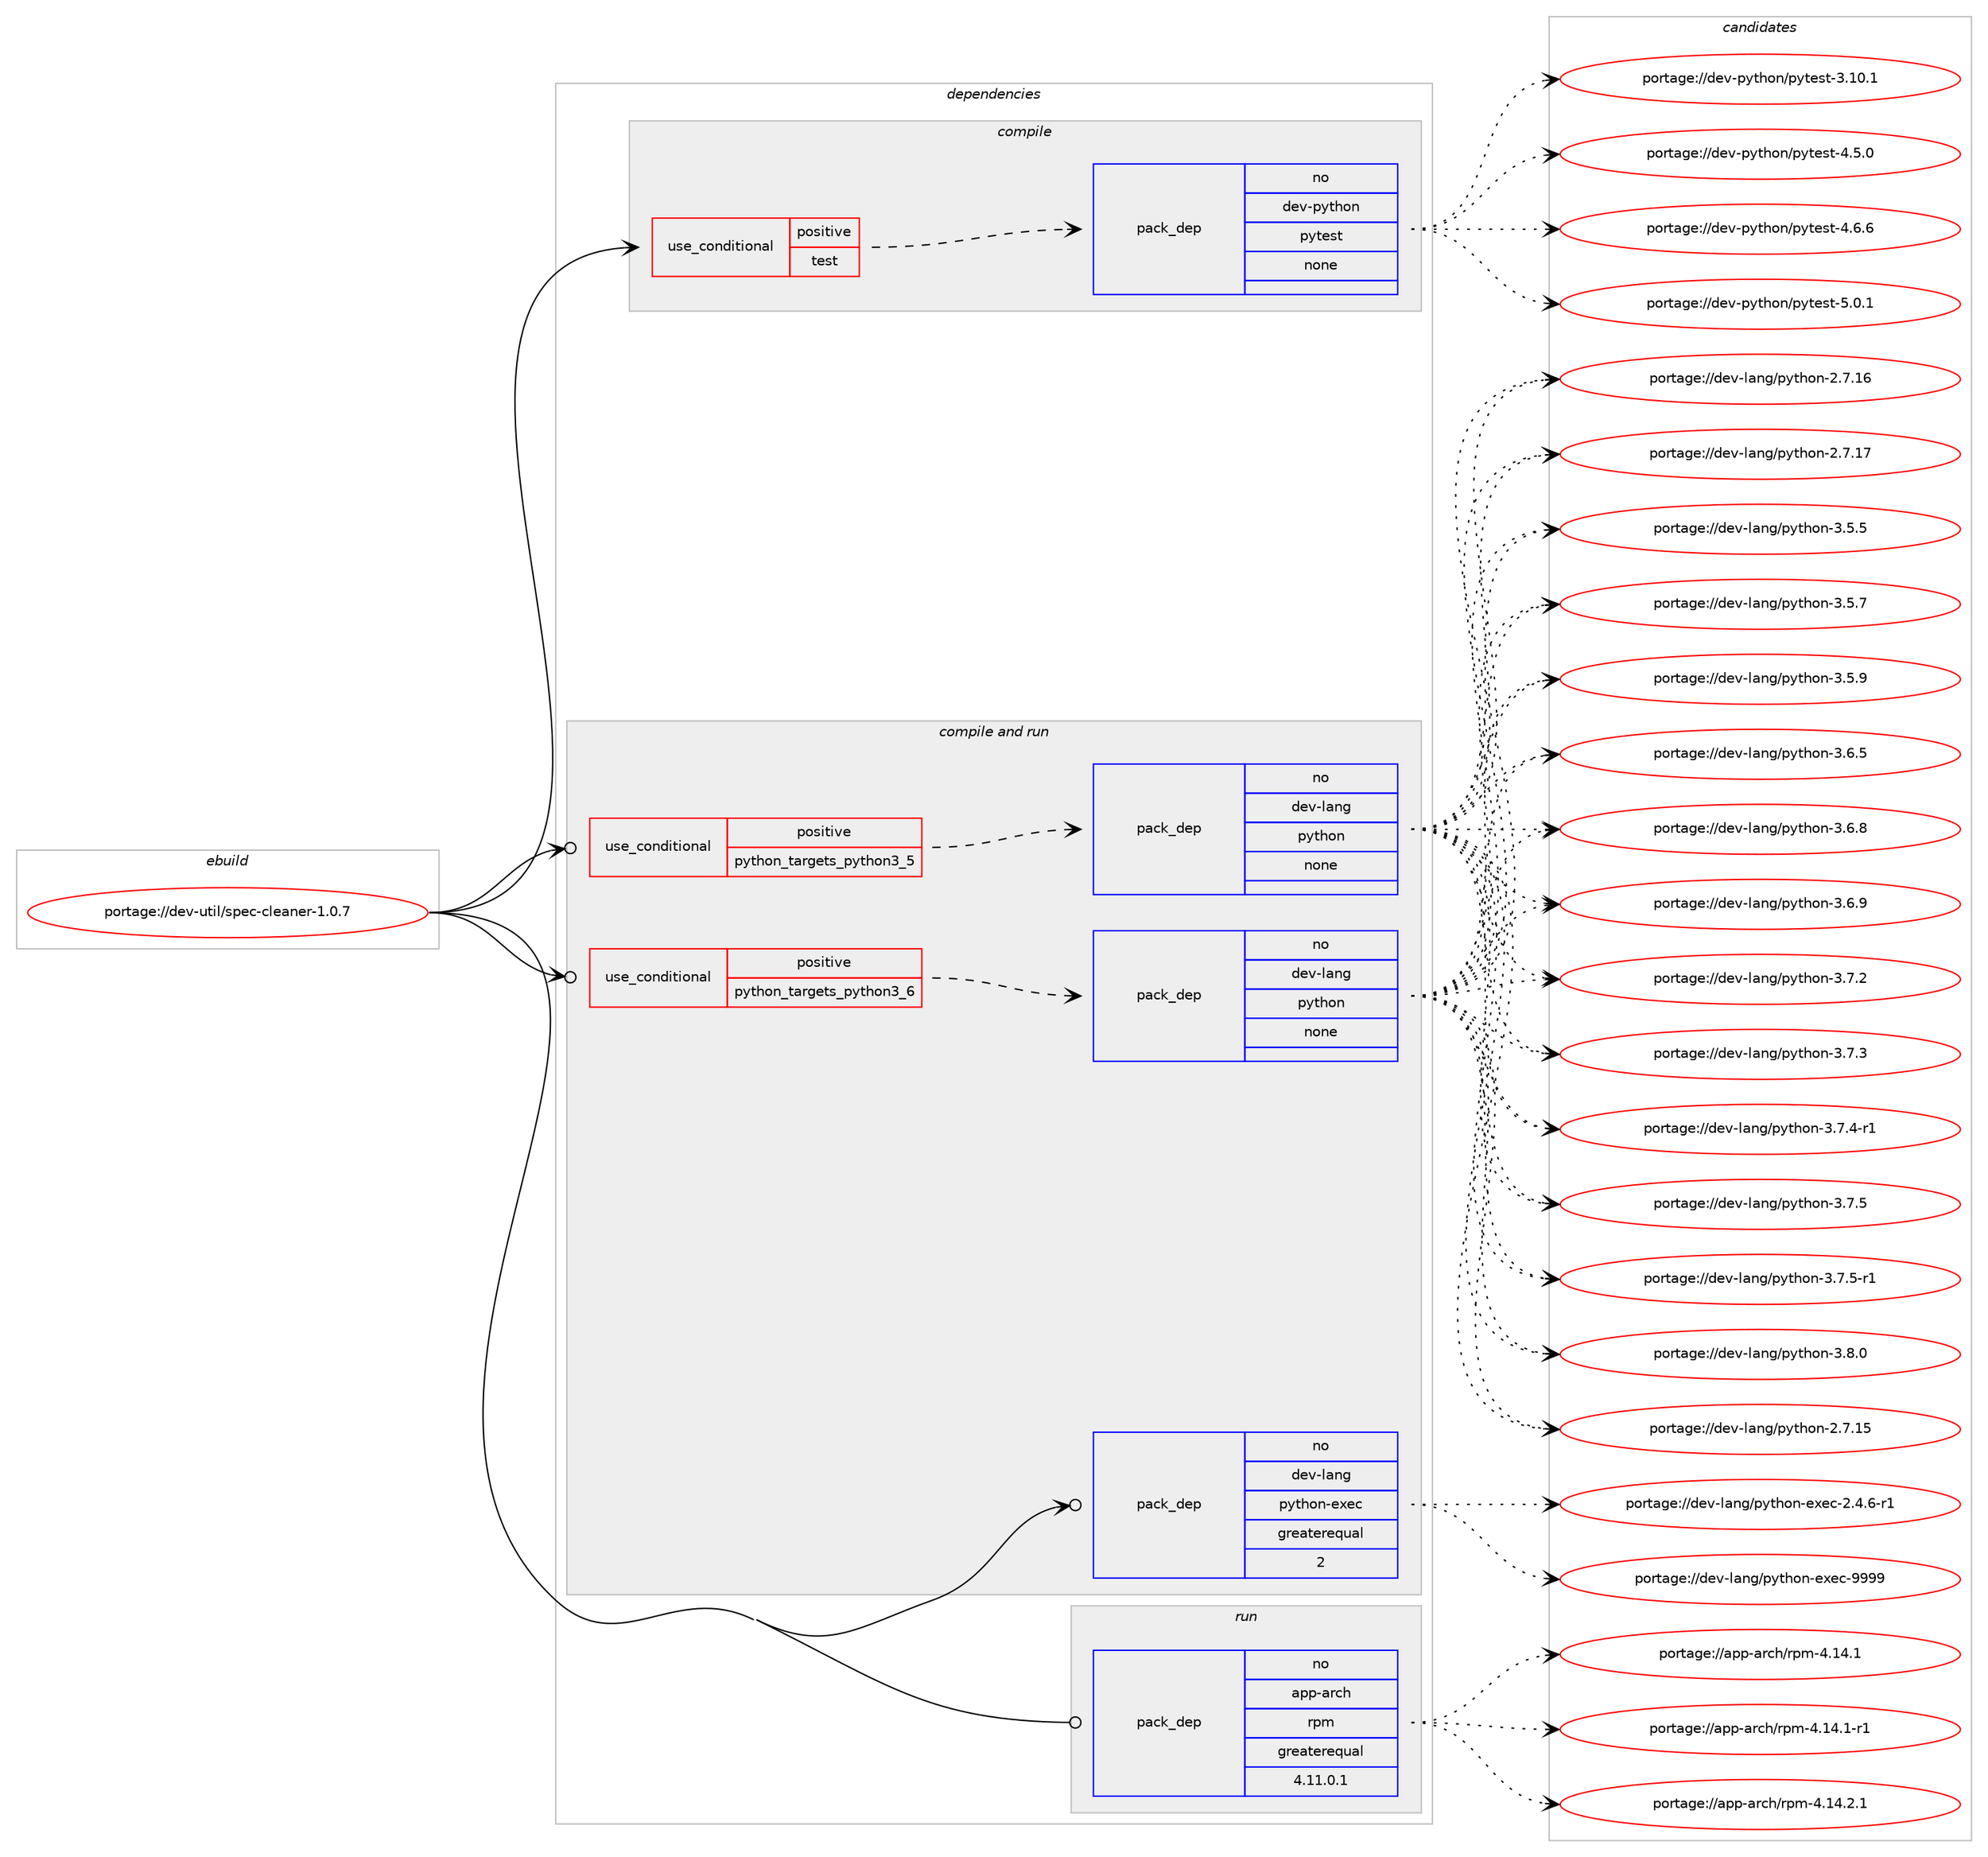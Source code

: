 digraph prolog {

# *************
# Graph options
# *************

newrank=true;
concentrate=true;
compound=true;
graph [rankdir=LR,fontname=Helvetica,fontsize=10,ranksep=1.5];#, ranksep=2.5, nodesep=0.2];
edge  [arrowhead=vee];
node  [fontname=Helvetica,fontsize=10];

# **********
# The ebuild
# **********

subgraph cluster_leftcol {
color=gray;
rank=same;
label=<<i>ebuild</i>>;
id [label="portage://dev-util/spec-cleaner-1.0.7", color=red, width=4, href="../dev-util/spec-cleaner-1.0.7.svg"];
}

# ****************
# The dependencies
# ****************

subgraph cluster_midcol {
color=gray;
label=<<i>dependencies</i>>;
subgraph cluster_compile {
fillcolor="#eeeeee";
style=filled;
label=<<i>compile</i>>;
subgraph cond71831 {
dependency265422 [label=<<TABLE BORDER="0" CELLBORDER="1" CELLSPACING="0" CELLPADDING="4"><TR><TD ROWSPAN="3" CELLPADDING="10">use_conditional</TD></TR><TR><TD>positive</TD></TR><TR><TD>test</TD></TR></TABLE>>, shape=none, color=red];
subgraph pack189885 {
dependency265423 [label=<<TABLE BORDER="0" CELLBORDER="1" CELLSPACING="0" CELLPADDING="4" WIDTH="220"><TR><TD ROWSPAN="6" CELLPADDING="30">pack_dep</TD></TR><TR><TD WIDTH="110">no</TD></TR><TR><TD>dev-python</TD></TR><TR><TD>pytest</TD></TR><TR><TD>none</TD></TR><TR><TD></TD></TR></TABLE>>, shape=none, color=blue];
}
dependency265422:e -> dependency265423:w [weight=20,style="dashed",arrowhead="vee"];
}
id:e -> dependency265422:w [weight=20,style="solid",arrowhead="vee"];
}
subgraph cluster_compileandrun {
fillcolor="#eeeeee";
style=filled;
label=<<i>compile and run</i>>;
subgraph cond71832 {
dependency265424 [label=<<TABLE BORDER="0" CELLBORDER="1" CELLSPACING="0" CELLPADDING="4"><TR><TD ROWSPAN="3" CELLPADDING="10">use_conditional</TD></TR><TR><TD>positive</TD></TR><TR><TD>python_targets_python3_5</TD></TR></TABLE>>, shape=none, color=red];
subgraph pack189886 {
dependency265425 [label=<<TABLE BORDER="0" CELLBORDER="1" CELLSPACING="0" CELLPADDING="4" WIDTH="220"><TR><TD ROWSPAN="6" CELLPADDING="30">pack_dep</TD></TR><TR><TD WIDTH="110">no</TD></TR><TR><TD>dev-lang</TD></TR><TR><TD>python</TD></TR><TR><TD>none</TD></TR><TR><TD></TD></TR></TABLE>>, shape=none, color=blue];
}
dependency265424:e -> dependency265425:w [weight=20,style="dashed",arrowhead="vee"];
}
id:e -> dependency265424:w [weight=20,style="solid",arrowhead="odotvee"];
subgraph cond71833 {
dependency265426 [label=<<TABLE BORDER="0" CELLBORDER="1" CELLSPACING="0" CELLPADDING="4"><TR><TD ROWSPAN="3" CELLPADDING="10">use_conditional</TD></TR><TR><TD>positive</TD></TR><TR><TD>python_targets_python3_6</TD></TR></TABLE>>, shape=none, color=red];
subgraph pack189887 {
dependency265427 [label=<<TABLE BORDER="0" CELLBORDER="1" CELLSPACING="0" CELLPADDING="4" WIDTH="220"><TR><TD ROWSPAN="6" CELLPADDING="30">pack_dep</TD></TR><TR><TD WIDTH="110">no</TD></TR><TR><TD>dev-lang</TD></TR><TR><TD>python</TD></TR><TR><TD>none</TD></TR><TR><TD></TD></TR></TABLE>>, shape=none, color=blue];
}
dependency265426:e -> dependency265427:w [weight=20,style="dashed",arrowhead="vee"];
}
id:e -> dependency265426:w [weight=20,style="solid",arrowhead="odotvee"];
subgraph pack189888 {
dependency265428 [label=<<TABLE BORDER="0" CELLBORDER="1" CELLSPACING="0" CELLPADDING="4" WIDTH="220"><TR><TD ROWSPAN="6" CELLPADDING="30">pack_dep</TD></TR><TR><TD WIDTH="110">no</TD></TR><TR><TD>dev-lang</TD></TR><TR><TD>python-exec</TD></TR><TR><TD>greaterequal</TD></TR><TR><TD>2</TD></TR></TABLE>>, shape=none, color=blue];
}
id:e -> dependency265428:w [weight=20,style="solid",arrowhead="odotvee"];
}
subgraph cluster_run {
fillcolor="#eeeeee";
style=filled;
label=<<i>run</i>>;
subgraph pack189889 {
dependency265429 [label=<<TABLE BORDER="0" CELLBORDER="1" CELLSPACING="0" CELLPADDING="4" WIDTH="220"><TR><TD ROWSPAN="6" CELLPADDING="30">pack_dep</TD></TR><TR><TD WIDTH="110">no</TD></TR><TR><TD>app-arch</TD></TR><TR><TD>rpm</TD></TR><TR><TD>greaterequal</TD></TR><TR><TD>4.11.0.1</TD></TR></TABLE>>, shape=none, color=blue];
}
id:e -> dependency265429:w [weight=20,style="solid",arrowhead="odot"];
}
}

# **************
# The candidates
# **************

subgraph cluster_choices {
rank=same;
color=gray;
label=<<i>candidates</i>>;

subgraph choice189885 {
color=black;
nodesep=1;
choiceportage100101118451121211161041111104711212111610111511645514649484649 [label="portage://dev-python/pytest-3.10.1", color=red, width=4,href="../dev-python/pytest-3.10.1.svg"];
choiceportage1001011184511212111610411111047112121116101115116455246534648 [label="portage://dev-python/pytest-4.5.0", color=red, width=4,href="../dev-python/pytest-4.5.0.svg"];
choiceportage1001011184511212111610411111047112121116101115116455246544654 [label="portage://dev-python/pytest-4.6.6", color=red, width=4,href="../dev-python/pytest-4.6.6.svg"];
choiceportage1001011184511212111610411111047112121116101115116455346484649 [label="portage://dev-python/pytest-5.0.1", color=red, width=4,href="../dev-python/pytest-5.0.1.svg"];
dependency265423:e -> choiceportage100101118451121211161041111104711212111610111511645514649484649:w [style=dotted,weight="100"];
dependency265423:e -> choiceportage1001011184511212111610411111047112121116101115116455246534648:w [style=dotted,weight="100"];
dependency265423:e -> choiceportage1001011184511212111610411111047112121116101115116455246544654:w [style=dotted,weight="100"];
dependency265423:e -> choiceportage1001011184511212111610411111047112121116101115116455346484649:w [style=dotted,weight="100"];
}
subgraph choice189886 {
color=black;
nodesep=1;
choiceportage10010111845108971101034711212111610411111045504655464953 [label="portage://dev-lang/python-2.7.15", color=red, width=4,href="../dev-lang/python-2.7.15.svg"];
choiceportage10010111845108971101034711212111610411111045504655464954 [label="portage://dev-lang/python-2.7.16", color=red, width=4,href="../dev-lang/python-2.7.16.svg"];
choiceportage10010111845108971101034711212111610411111045504655464955 [label="portage://dev-lang/python-2.7.17", color=red, width=4,href="../dev-lang/python-2.7.17.svg"];
choiceportage100101118451089711010347112121116104111110455146534653 [label="portage://dev-lang/python-3.5.5", color=red, width=4,href="../dev-lang/python-3.5.5.svg"];
choiceportage100101118451089711010347112121116104111110455146534655 [label="portage://dev-lang/python-3.5.7", color=red, width=4,href="../dev-lang/python-3.5.7.svg"];
choiceportage100101118451089711010347112121116104111110455146534657 [label="portage://dev-lang/python-3.5.9", color=red, width=4,href="../dev-lang/python-3.5.9.svg"];
choiceportage100101118451089711010347112121116104111110455146544653 [label="portage://dev-lang/python-3.6.5", color=red, width=4,href="../dev-lang/python-3.6.5.svg"];
choiceportage100101118451089711010347112121116104111110455146544656 [label="portage://dev-lang/python-3.6.8", color=red, width=4,href="../dev-lang/python-3.6.8.svg"];
choiceportage100101118451089711010347112121116104111110455146544657 [label="portage://dev-lang/python-3.6.9", color=red, width=4,href="../dev-lang/python-3.6.9.svg"];
choiceportage100101118451089711010347112121116104111110455146554650 [label="portage://dev-lang/python-3.7.2", color=red, width=4,href="../dev-lang/python-3.7.2.svg"];
choiceportage100101118451089711010347112121116104111110455146554651 [label="portage://dev-lang/python-3.7.3", color=red, width=4,href="../dev-lang/python-3.7.3.svg"];
choiceportage1001011184510897110103471121211161041111104551465546524511449 [label="portage://dev-lang/python-3.7.4-r1", color=red, width=4,href="../dev-lang/python-3.7.4-r1.svg"];
choiceportage100101118451089711010347112121116104111110455146554653 [label="portage://dev-lang/python-3.7.5", color=red, width=4,href="../dev-lang/python-3.7.5.svg"];
choiceportage1001011184510897110103471121211161041111104551465546534511449 [label="portage://dev-lang/python-3.7.5-r1", color=red, width=4,href="../dev-lang/python-3.7.5-r1.svg"];
choiceportage100101118451089711010347112121116104111110455146564648 [label="portage://dev-lang/python-3.8.0", color=red, width=4,href="../dev-lang/python-3.8.0.svg"];
dependency265425:e -> choiceportage10010111845108971101034711212111610411111045504655464953:w [style=dotted,weight="100"];
dependency265425:e -> choiceportage10010111845108971101034711212111610411111045504655464954:w [style=dotted,weight="100"];
dependency265425:e -> choiceportage10010111845108971101034711212111610411111045504655464955:w [style=dotted,weight="100"];
dependency265425:e -> choiceportage100101118451089711010347112121116104111110455146534653:w [style=dotted,weight="100"];
dependency265425:e -> choiceportage100101118451089711010347112121116104111110455146534655:w [style=dotted,weight="100"];
dependency265425:e -> choiceportage100101118451089711010347112121116104111110455146534657:w [style=dotted,weight="100"];
dependency265425:e -> choiceportage100101118451089711010347112121116104111110455146544653:w [style=dotted,weight="100"];
dependency265425:e -> choiceportage100101118451089711010347112121116104111110455146544656:w [style=dotted,weight="100"];
dependency265425:e -> choiceportage100101118451089711010347112121116104111110455146544657:w [style=dotted,weight="100"];
dependency265425:e -> choiceportage100101118451089711010347112121116104111110455146554650:w [style=dotted,weight="100"];
dependency265425:e -> choiceportage100101118451089711010347112121116104111110455146554651:w [style=dotted,weight="100"];
dependency265425:e -> choiceportage1001011184510897110103471121211161041111104551465546524511449:w [style=dotted,weight="100"];
dependency265425:e -> choiceportage100101118451089711010347112121116104111110455146554653:w [style=dotted,weight="100"];
dependency265425:e -> choiceportage1001011184510897110103471121211161041111104551465546534511449:w [style=dotted,weight="100"];
dependency265425:e -> choiceportage100101118451089711010347112121116104111110455146564648:w [style=dotted,weight="100"];
}
subgraph choice189887 {
color=black;
nodesep=1;
choiceportage10010111845108971101034711212111610411111045504655464953 [label="portage://dev-lang/python-2.7.15", color=red, width=4,href="../dev-lang/python-2.7.15.svg"];
choiceportage10010111845108971101034711212111610411111045504655464954 [label="portage://dev-lang/python-2.7.16", color=red, width=4,href="../dev-lang/python-2.7.16.svg"];
choiceportage10010111845108971101034711212111610411111045504655464955 [label="portage://dev-lang/python-2.7.17", color=red, width=4,href="../dev-lang/python-2.7.17.svg"];
choiceportage100101118451089711010347112121116104111110455146534653 [label="portage://dev-lang/python-3.5.5", color=red, width=4,href="../dev-lang/python-3.5.5.svg"];
choiceportage100101118451089711010347112121116104111110455146534655 [label="portage://dev-lang/python-3.5.7", color=red, width=4,href="../dev-lang/python-3.5.7.svg"];
choiceportage100101118451089711010347112121116104111110455146534657 [label="portage://dev-lang/python-3.5.9", color=red, width=4,href="../dev-lang/python-3.5.9.svg"];
choiceportage100101118451089711010347112121116104111110455146544653 [label="portage://dev-lang/python-3.6.5", color=red, width=4,href="../dev-lang/python-3.6.5.svg"];
choiceportage100101118451089711010347112121116104111110455146544656 [label="portage://dev-lang/python-3.6.8", color=red, width=4,href="../dev-lang/python-3.6.8.svg"];
choiceportage100101118451089711010347112121116104111110455146544657 [label="portage://dev-lang/python-3.6.9", color=red, width=4,href="../dev-lang/python-3.6.9.svg"];
choiceportage100101118451089711010347112121116104111110455146554650 [label="portage://dev-lang/python-3.7.2", color=red, width=4,href="../dev-lang/python-3.7.2.svg"];
choiceportage100101118451089711010347112121116104111110455146554651 [label="portage://dev-lang/python-3.7.3", color=red, width=4,href="../dev-lang/python-3.7.3.svg"];
choiceportage1001011184510897110103471121211161041111104551465546524511449 [label="portage://dev-lang/python-3.7.4-r1", color=red, width=4,href="../dev-lang/python-3.7.4-r1.svg"];
choiceportage100101118451089711010347112121116104111110455146554653 [label="portage://dev-lang/python-3.7.5", color=red, width=4,href="../dev-lang/python-3.7.5.svg"];
choiceportage1001011184510897110103471121211161041111104551465546534511449 [label="portage://dev-lang/python-3.7.5-r1", color=red, width=4,href="../dev-lang/python-3.7.5-r1.svg"];
choiceportage100101118451089711010347112121116104111110455146564648 [label="portage://dev-lang/python-3.8.0", color=red, width=4,href="../dev-lang/python-3.8.0.svg"];
dependency265427:e -> choiceportage10010111845108971101034711212111610411111045504655464953:w [style=dotted,weight="100"];
dependency265427:e -> choiceportage10010111845108971101034711212111610411111045504655464954:w [style=dotted,weight="100"];
dependency265427:e -> choiceportage10010111845108971101034711212111610411111045504655464955:w [style=dotted,weight="100"];
dependency265427:e -> choiceportage100101118451089711010347112121116104111110455146534653:w [style=dotted,weight="100"];
dependency265427:e -> choiceportage100101118451089711010347112121116104111110455146534655:w [style=dotted,weight="100"];
dependency265427:e -> choiceportage100101118451089711010347112121116104111110455146534657:w [style=dotted,weight="100"];
dependency265427:e -> choiceportage100101118451089711010347112121116104111110455146544653:w [style=dotted,weight="100"];
dependency265427:e -> choiceportage100101118451089711010347112121116104111110455146544656:w [style=dotted,weight="100"];
dependency265427:e -> choiceportage100101118451089711010347112121116104111110455146544657:w [style=dotted,weight="100"];
dependency265427:e -> choiceportage100101118451089711010347112121116104111110455146554650:w [style=dotted,weight="100"];
dependency265427:e -> choiceportage100101118451089711010347112121116104111110455146554651:w [style=dotted,weight="100"];
dependency265427:e -> choiceportage1001011184510897110103471121211161041111104551465546524511449:w [style=dotted,weight="100"];
dependency265427:e -> choiceportage100101118451089711010347112121116104111110455146554653:w [style=dotted,weight="100"];
dependency265427:e -> choiceportage1001011184510897110103471121211161041111104551465546534511449:w [style=dotted,weight="100"];
dependency265427:e -> choiceportage100101118451089711010347112121116104111110455146564648:w [style=dotted,weight="100"];
}
subgraph choice189888 {
color=black;
nodesep=1;
choiceportage10010111845108971101034711212111610411111045101120101994550465246544511449 [label="portage://dev-lang/python-exec-2.4.6-r1", color=red, width=4,href="../dev-lang/python-exec-2.4.6-r1.svg"];
choiceportage10010111845108971101034711212111610411111045101120101994557575757 [label="portage://dev-lang/python-exec-9999", color=red, width=4,href="../dev-lang/python-exec-9999.svg"];
dependency265428:e -> choiceportage10010111845108971101034711212111610411111045101120101994550465246544511449:w [style=dotted,weight="100"];
dependency265428:e -> choiceportage10010111845108971101034711212111610411111045101120101994557575757:w [style=dotted,weight="100"];
}
subgraph choice189889 {
color=black;
nodesep=1;
choiceportage971121124597114991044711411210945524649524649 [label="portage://app-arch/rpm-4.14.1", color=red, width=4,href="../app-arch/rpm-4.14.1.svg"];
choiceportage9711211245971149910447114112109455246495246494511449 [label="portage://app-arch/rpm-4.14.1-r1", color=red, width=4,href="../app-arch/rpm-4.14.1-r1.svg"];
choiceportage9711211245971149910447114112109455246495246504649 [label="portage://app-arch/rpm-4.14.2.1", color=red, width=4,href="../app-arch/rpm-4.14.2.1.svg"];
dependency265429:e -> choiceportage971121124597114991044711411210945524649524649:w [style=dotted,weight="100"];
dependency265429:e -> choiceportage9711211245971149910447114112109455246495246494511449:w [style=dotted,weight="100"];
dependency265429:e -> choiceportage9711211245971149910447114112109455246495246504649:w [style=dotted,weight="100"];
}
}

}
